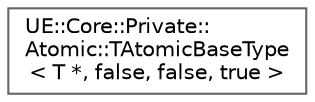 digraph "Graphical Class Hierarchy"
{
 // INTERACTIVE_SVG=YES
 // LATEX_PDF_SIZE
  bgcolor="transparent";
  edge [fontname=Helvetica,fontsize=10,labelfontname=Helvetica,labelfontsize=10];
  node [fontname=Helvetica,fontsize=10,shape=box,height=0.2,width=0.4];
  rankdir="LR";
  Node0 [id="Node000000",label="UE::Core::Private::\lAtomic::TAtomicBaseType\l\< T *, false, false, true \>",height=0.2,width=0.4,color="grey40", fillcolor="white", style="filled",URL="$d4/dc9/structUE_1_1Core_1_1Private_1_1Atomic_1_1TAtomicBaseType_3_01T_01_5_00_01false_00_01false_00_01true_01_4.html",tooltip=" "];
}
